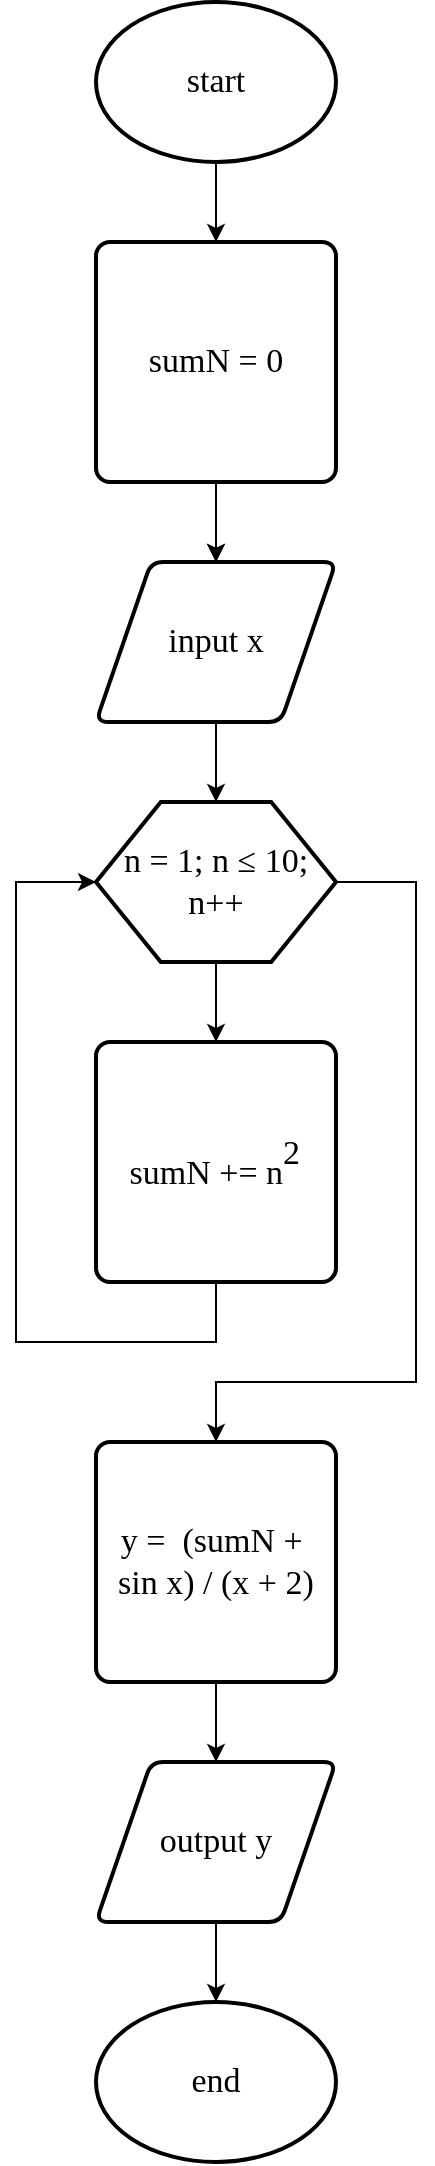 <mxfile version="24.8.4">
  <diagram name="Страница — 1" id="7RMbGqcsYEWllPXA4bzZ">
    <mxGraphModel dx="1106" dy="1780" grid="1" gridSize="10" guides="1" tooltips="1" connect="1" arrows="1" fold="1" page="1" pageScale="1" pageWidth="827" pageHeight="1169" math="0" shadow="0">
      <root>
        <mxCell id="0" />
        <mxCell id="1" parent="0" />
        <mxCell id="R-4zcfo8UGUzP5bcR_Vt-2" value="input x" style="shape=parallelogram;html=1;strokeWidth=2;perimeter=parallelogramPerimeter;whiteSpace=wrap;rounded=1;arcSize=12;size=0.23;fontFamily=Times New Roman;labelBackgroundColor=none;fontColor=#000000;fontSize=17;" parent="1" vertex="1">
          <mxGeometry x="360" y="280" width="120" height="80" as="geometry" />
        </mxCell>
        <mxCell id="R-4zcfo8UGUzP5bcR_Vt-3" value="" style="verticalLabelPosition=bottom;verticalAlign=top;html=1;shape=hexagon;perimeter=hexagonPerimeter2;arcSize=6;size=0.27;strokeWidth=2;fontFamily=Times New Roman;labelBackgroundColor=none;fontColor=#000000;fontSize=17;" parent="1" vertex="1">
          <mxGeometry x="360" y="400" width="120" height="80" as="geometry" />
        </mxCell>
        <mxCell id="R-4zcfo8UGUzP5bcR_Vt-4" value="sumN +=&amp;nbsp;&lt;span class=&quot;mjx-base&quot; style=&quot;margin: 0px; padding: 0px; border: 0px; display: inline-block; text-align: left; font-size: 17px; text-wrap: nowrap; box-sizing: content-box !important;&quot;&gt;&lt;span id=&quot;MJXc-Node-1825&quot; class=&quot;mjx-mi&quot; style=&quot;margin: 0px; padding: 0px; border: 0px; display: inline-block; font-size: 17px; box-sizing: content-box !important;&quot;&gt;&lt;span class=&quot;mjx-char MJXc-TeX-math-I&quot; style=&quot;margin: 0px; padding: 0.24em 0px 0.3em; border: 0px; display: block; white-space-collapse: preserve; font-size: 17px; box-sizing: content-box !important;&quot;&gt;n&lt;/span&gt;&lt;/span&gt;&lt;/span&gt;&lt;span class=&quot;mjx-sup&quot; style=&quot;margin: 0px; padding: 0px 0.071em 0px 0px; border: 0px; display: inline-block; text-align: left; text-wrap: nowrap; font-size: 17px; vertical-align: 0.584em; box-sizing: content-box !important;&quot;&gt;&lt;span id=&quot;MJXc-Node-1826&quot; class=&quot;mjx-mn&quot; style=&quot;margin: 0px; padding: 0px; border: 0px; display: inline-block; font-size: 17px; box-sizing: content-box !important;&quot;&gt;&lt;span class=&quot;mjx-char MJXc-TeX-main-R&quot; style=&quot;margin: 0px; padding: 0.359em 0px; border: 0px; display: block; white-space-collapse: preserve; font-size: 17px; box-sizing: content-box !important;&quot;&gt;2&lt;/span&gt;&lt;/span&gt;&lt;/span&gt;" style="rounded=1;whiteSpace=wrap;html=1;absoluteArcSize=1;arcSize=14;strokeWidth=2;fontFamily=Times New Roman;labelBackgroundColor=none;fontColor=#000000;fontSize=17;" parent="1" vertex="1">
          <mxGeometry x="360" y="520" width="120" height="120" as="geometry" />
        </mxCell>
        <mxCell id="R-4zcfo8UGUzP5bcR_Vt-5" value="y =&amp;nbsp;&amp;nbsp;&lt;span style=&quot;white-space: pre; text-align: left; background-color: initial; font-size: 17px;&quot;&gt;(sumN &lt;/span&gt;&lt;span style=&quot;white-space: pre; text-align: left; background-color: initial; font-size: 17px;&quot;&gt;+ &lt;/span&gt;&lt;div style=&quot;font-size: 17px;&quot;&gt;&lt;span style=&quot;white-space: pre; text-align: left; background-color: initial; font-size: 17px;&quot;&gt;sin &lt;/span&gt;&lt;span style=&quot;white-space: pre; text-align: left; background-color: initial; font-size: 17px;&quot;&gt;x) / (x + 2)&lt;/span&gt;&lt;/div&gt;" style="rounded=1;whiteSpace=wrap;html=1;absoluteArcSize=1;arcSize=14;strokeWidth=2;fontFamily=Times New Roman;labelBackgroundColor=none;fontColor=#000000;fontSize=17;" parent="1" vertex="1">
          <mxGeometry x="360" y="720" width="120" height="120" as="geometry" />
        </mxCell>
        <mxCell id="R-4zcfo8UGUzP5bcR_Vt-6" value="output y" style="shape=parallelogram;html=1;strokeWidth=2;perimeter=parallelogramPerimeter;whiteSpace=wrap;rounded=1;arcSize=12;size=0.23;fontFamily=Times New Roman;labelBackgroundColor=none;fontColor=#000000;fontSize=17;" parent="1" vertex="1">
          <mxGeometry x="360" y="880" width="120" height="80" as="geometry" />
        </mxCell>
        <mxCell id="R-4zcfo8UGUzP5bcR_Vt-7" value="end" style="strokeWidth=2;html=1;shape=mxgraph.flowchart.start_1;whiteSpace=wrap;fontFamily=Times New Roman;labelBackgroundColor=none;fontColor=#000000;fontSize=17;" parent="1" vertex="1">
          <mxGeometry x="360" y="1000" width="120" height="80" as="geometry" />
        </mxCell>
        <mxCell id="R-4zcfo8UGUzP5bcR_Vt-8" value="" style="endArrow=classic;html=1;rounded=0;exitX=0.5;exitY=1;exitDx=0;exitDy=0;exitPerimeter=0;entryX=0.5;entryY=0;entryDx=0;entryDy=0;fontFamily=Times New Roman;labelBackgroundColor=none;fontColor=#000000;fontSize=17;" parent="1" target="R-4zcfo8UGUzP5bcR_Vt-2" edge="1">
          <mxGeometry width="50" height="50" relative="1" as="geometry">
            <mxPoint x="420" y="240" as="sourcePoint" />
            <mxPoint x="440" y="300" as="targetPoint" />
          </mxGeometry>
        </mxCell>
        <mxCell id="R-4zcfo8UGUzP5bcR_Vt-9" value="" style="endArrow=classic;html=1;rounded=0;exitX=0.5;exitY=1;exitDx=0;exitDy=0;entryX=0.5;entryY=0;entryDx=0;entryDy=0;fontFamily=Times New Roman;labelBackgroundColor=none;fontColor=#000000;fontSize=17;" parent="1" source="R-4zcfo8UGUzP5bcR_Vt-2" target="R-4zcfo8UGUzP5bcR_Vt-3" edge="1">
          <mxGeometry width="50" height="50" relative="1" as="geometry">
            <mxPoint x="390" y="350" as="sourcePoint" />
            <mxPoint x="440" y="300" as="targetPoint" />
          </mxGeometry>
        </mxCell>
        <mxCell id="R-4zcfo8UGUzP5bcR_Vt-10" value="" style="endArrow=classic;html=1;rounded=0;exitX=0.5;exitY=1;exitDx=0;exitDy=0;entryX=0.5;entryY=0;entryDx=0;entryDy=0;fontFamily=Times New Roman;labelBackgroundColor=none;fontColor=#000000;fontSize=17;" parent="1" source="R-4zcfo8UGUzP5bcR_Vt-3" target="R-4zcfo8UGUzP5bcR_Vt-4" edge="1">
          <mxGeometry width="50" height="50" relative="1" as="geometry">
            <mxPoint x="390" y="550" as="sourcePoint" />
            <mxPoint x="440" y="500" as="targetPoint" />
          </mxGeometry>
        </mxCell>
        <mxCell id="R-4zcfo8UGUzP5bcR_Vt-11" value="" style="endArrow=classic;html=1;rounded=0;exitX=0.5;exitY=1;exitDx=0;exitDy=0;entryX=0;entryY=0.5;entryDx=0;entryDy=0;fontFamily=Times New Roman;labelBackgroundColor=none;fontColor=#000000;fontSize=17;" parent="1" source="R-4zcfo8UGUzP5bcR_Vt-4" target="R-4zcfo8UGUzP5bcR_Vt-3" edge="1">
          <mxGeometry width="50" height="50" relative="1" as="geometry">
            <mxPoint x="390" y="550" as="sourcePoint" />
            <mxPoint x="440" y="500" as="targetPoint" />
            <Array as="points">
              <mxPoint x="420" y="670" />
              <mxPoint x="320" y="670" />
              <mxPoint x="320" y="440" />
            </Array>
          </mxGeometry>
        </mxCell>
        <mxCell id="R-4zcfo8UGUzP5bcR_Vt-12" value="" style="endArrow=classic;html=1;rounded=0;exitX=1;exitY=0.5;exitDx=0;exitDy=0;entryX=0.5;entryY=0;entryDx=0;entryDy=0;fontFamily=Times New Roman;labelBackgroundColor=none;fontColor=#000000;fontSize=17;" parent="1" source="R-4zcfo8UGUzP5bcR_Vt-3" target="R-4zcfo8UGUzP5bcR_Vt-5" edge="1">
          <mxGeometry width="50" height="50" relative="1" as="geometry">
            <mxPoint x="390" y="550" as="sourcePoint" />
            <mxPoint x="440" y="500" as="targetPoint" />
            <Array as="points">
              <mxPoint x="520" y="440" />
              <mxPoint x="520" y="690" />
              <mxPoint x="420" y="690" />
            </Array>
          </mxGeometry>
        </mxCell>
        <mxCell id="R-4zcfo8UGUzP5bcR_Vt-13" value="" style="endArrow=classic;html=1;rounded=0;exitX=0.5;exitY=1;exitDx=0;exitDy=0;entryX=0.5;entryY=0;entryDx=0;entryDy=0;fontFamily=Times New Roman;labelBackgroundColor=none;fontColor=#000000;fontSize=17;" parent="1" source="R-4zcfo8UGUzP5bcR_Vt-5" target="R-4zcfo8UGUzP5bcR_Vt-6" edge="1">
          <mxGeometry width="50" height="50" relative="1" as="geometry">
            <mxPoint x="420" y="900" as="sourcePoint" />
            <mxPoint x="470" y="850" as="targetPoint" />
          </mxGeometry>
        </mxCell>
        <mxCell id="R-4zcfo8UGUzP5bcR_Vt-14" value="" style="endArrow=classic;html=1;rounded=0;exitX=0.5;exitY=1;exitDx=0;exitDy=0;entryX=0.5;entryY=0;entryDx=0;entryDy=0;entryPerimeter=0;fontFamily=Times New Roman;labelBackgroundColor=none;fontColor=#000000;fontSize=17;" parent="1" source="R-4zcfo8UGUzP5bcR_Vt-6" target="R-4zcfo8UGUzP5bcR_Vt-7" edge="1">
          <mxGeometry width="50" height="50" relative="1" as="geometry">
            <mxPoint x="420" y="900" as="sourcePoint" />
            <mxPoint x="470" y="850" as="targetPoint" />
          </mxGeometry>
        </mxCell>
        <mxCell id="R-4zcfo8UGUzP5bcR_Vt-17" value="" style="edgeStyle=orthogonalEdgeStyle;rounded=0;orthogonalLoop=1;jettySize=auto;html=1;fontFamily=Times New Roman;labelBackgroundColor=none;fontColor=#000000;fontSize=17;" parent="1" source="R-4zcfo8UGUzP5bcR_Vt-15" target="R-4zcfo8UGUzP5bcR_Vt-2" edge="1">
          <mxGeometry relative="1" as="geometry" />
        </mxCell>
        <mxCell id="R-4zcfo8UGUzP5bcR_Vt-15" value="sumN = 0" style="rounded=1;whiteSpace=wrap;html=1;absoluteArcSize=1;arcSize=14;strokeWidth=2;fontFamily=Times New Roman;labelBackgroundColor=none;fontColor=#000000;fontSize=17;" parent="1" vertex="1">
          <mxGeometry x="360" y="120" width="120" height="120" as="geometry" />
        </mxCell>
        <mxCell id="R-4zcfo8UGUzP5bcR_Vt-16" value="start" style="strokeWidth=2;html=1;shape=mxgraph.flowchart.start_1;whiteSpace=wrap;fontFamily=Times New Roman;labelBackgroundColor=none;fontColor=#000000;fontSize=17;" parent="1" vertex="1">
          <mxGeometry x="360" width="120" height="80" as="geometry" />
        </mxCell>
        <mxCell id="R-4zcfo8UGUzP5bcR_Vt-18" value="" style="endArrow=classic;html=1;rounded=0;exitX=0.5;exitY=1;exitDx=0;exitDy=0;exitPerimeter=0;entryX=0.5;entryY=0;entryDx=0;entryDy=0;fontFamily=Times New Roman;labelBackgroundColor=none;fontColor=#000000;fontSize=17;" parent="1" source="R-4zcfo8UGUzP5bcR_Vt-16" target="R-4zcfo8UGUzP5bcR_Vt-15" edge="1">
          <mxGeometry width="50" height="50" relative="1" as="geometry">
            <mxPoint x="420" y="190" as="sourcePoint" />
            <mxPoint x="470" y="140" as="targetPoint" />
          </mxGeometry>
        </mxCell>
        <mxCell id="R-4zcfo8UGUzP5bcR_Vt-19" value="n = 1; n&amp;nbsp;&lt;span style=&quot;font-size: 17px; text-align: left; white-space: pre;&quot;&gt;≤ 10;&lt;/span&gt;&lt;div style=&quot;font-size: 17px;&quot;&gt;&lt;span style=&quot;font-size: 17px; text-align: left; white-space: pre;&quot;&gt;n++&lt;/span&gt;&lt;/div&gt;" style="text;html=1;align=center;verticalAlign=middle;whiteSpace=wrap;rounded=0;fontColor=#000000;labelBackgroundColor=none;fontSize=17;fontFamily=Times New Roman;" parent="1" vertex="1">
          <mxGeometry x="360" y="400" width="120" height="80" as="geometry" />
        </mxCell>
      </root>
    </mxGraphModel>
  </diagram>
</mxfile>
